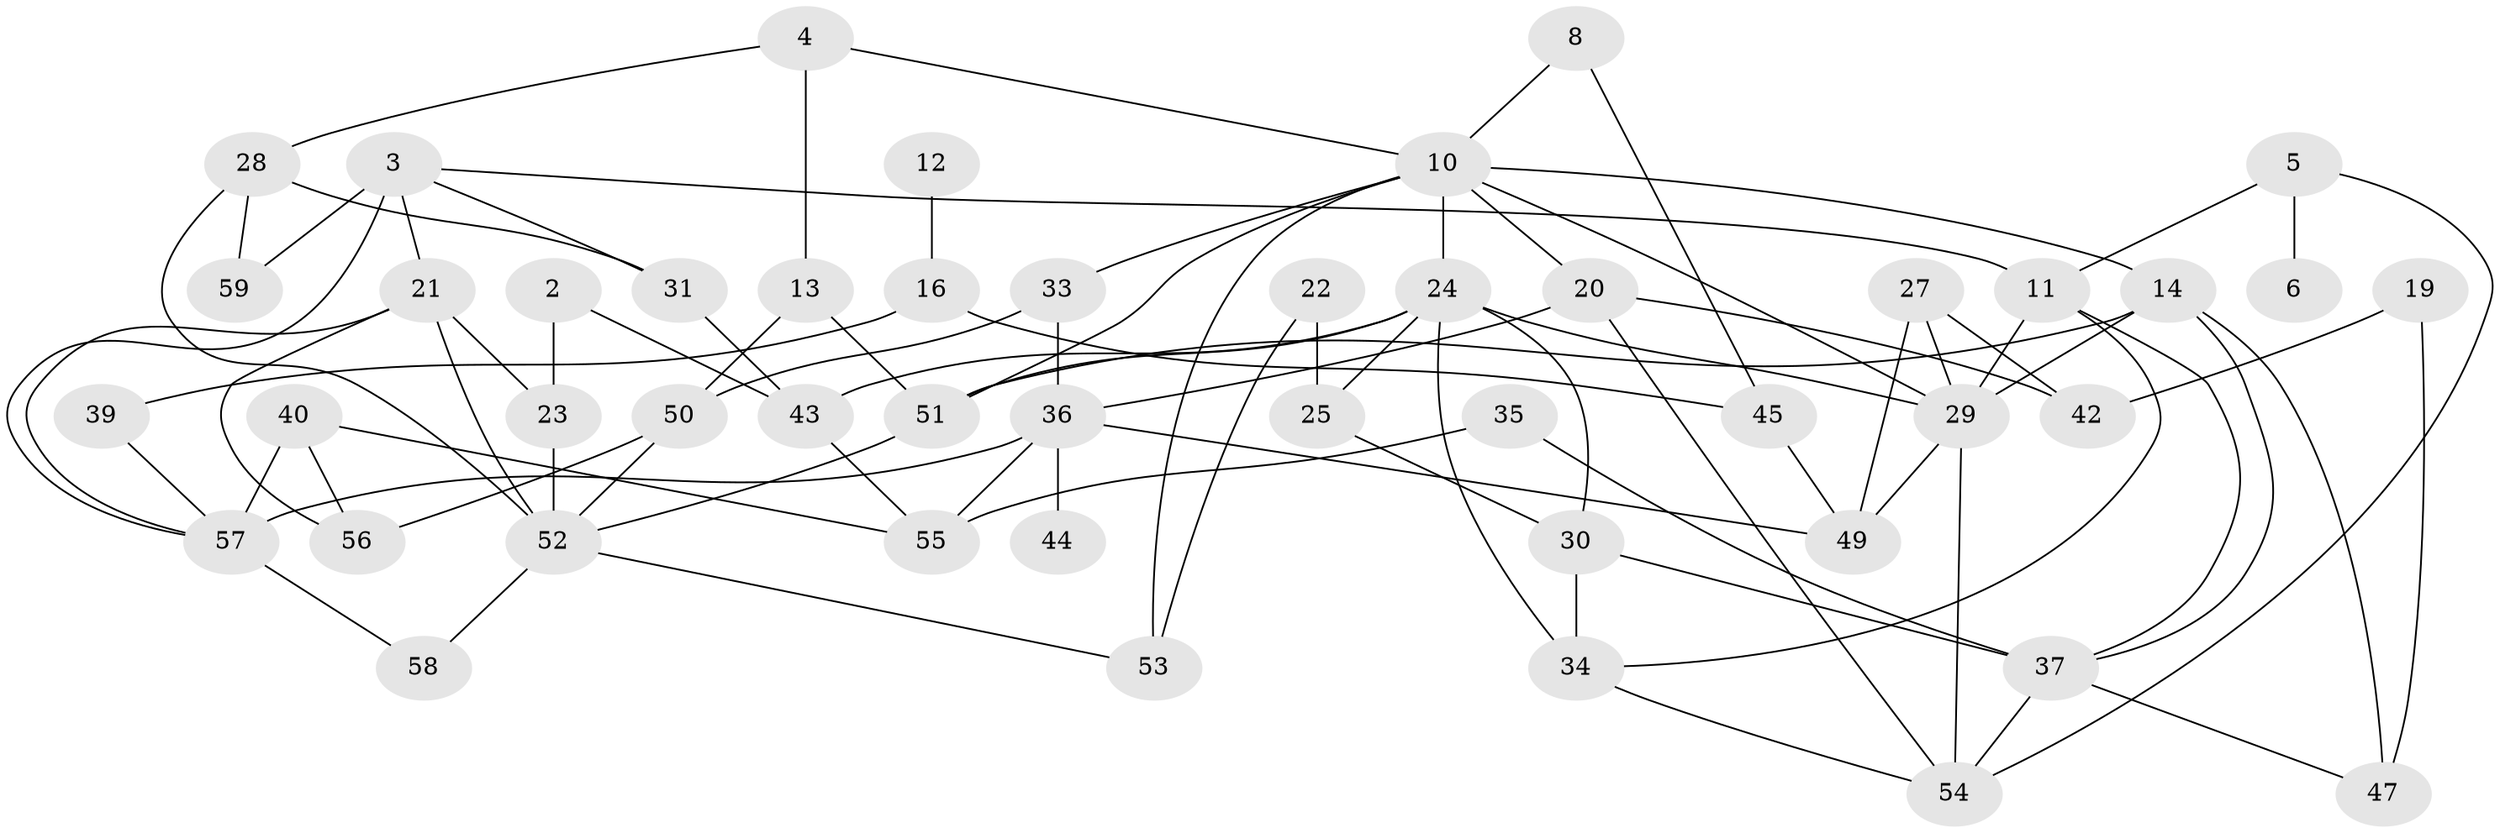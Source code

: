 // original degree distribution, {3: 0.2457627118644068, 2: 0.23728813559322035, 4: 0.17796610169491525, 0: 0.07627118644067797, 1: 0.17796610169491525, 6: 0.01694915254237288, 7: 0.00847457627118644, 5: 0.059322033898305086}
// Generated by graph-tools (version 1.1) at 2025/00/03/09/25 03:00:55]
// undirected, 47 vertices, 87 edges
graph export_dot {
graph [start="1"]
  node [color=gray90,style=filled];
  2;
  3;
  4;
  5;
  6;
  8;
  10;
  11;
  12;
  13;
  14;
  16;
  19;
  20;
  21;
  22;
  23;
  24;
  25;
  27;
  28;
  29;
  30;
  31;
  33;
  34;
  35;
  36;
  37;
  39;
  40;
  42;
  43;
  44;
  45;
  47;
  49;
  50;
  51;
  52;
  53;
  54;
  55;
  56;
  57;
  58;
  59;
  2 -- 23 [weight=1.0];
  2 -- 43 [weight=1.0];
  3 -- 11 [weight=1.0];
  3 -- 21 [weight=1.0];
  3 -- 31 [weight=1.0];
  3 -- 57 [weight=1.0];
  3 -- 59 [weight=2.0];
  4 -- 10 [weight=1.0];
  4 -- 13 [weight=1.0];
  4 -- 28 [weight=1.0];
  5 -- 6 [weight=1.0];
  5 -- 11 [weight=1.0];
  5 -- 54 [weight=1.0];
  8 -- 10 [weight=1.0];
  8 -- 45 [weight=1.0];
  10 -- 14 [weight=1.0];
  10 -- 20 [weight=1.0];
  10 -- 24 [weight=1.0];
  10 -- 29 [weight=1.0];
  10 -- 33 [weight=1.0];
  10 -- 51 [weight=1.0];
  10 -- 53 [weight=1.0];
  11 -- 29 [weight=1.0];
  11 -- 34 [weight=1.0];
  11 -- 37 [weight=1.0];
  12 -- 16 [weight=2.0];
  13 -- 50 [weight=1.0];
  13 -- 51 [weight=1.0];
  14 -- 29 [weight=1.0];
  14 -- 37 [weight=1.0];
  14 -- 47 [weight=1.0];
  14 -- 51 [weight=1.0];
  16 -- 39 [weight=1.0];
  16 -- 45 [weight=1.0];
  19 -- 42 [weight=1.0];
  19 -- 47 [weight=1.0];
  20 -- 36 [weight=1.0];
  20 -- 42 [weight=1.0];
  20 -- 54 [weight=1.0];
  21 -- 23 [weight=1.0];
  21 -- 52 [weight=1.0];
  21 -- 56 [weight=1.0];
  21 -- 57 [weight=1.0];
  22 -- 25 [weight=1.0];
  22 -- 53 [weight=1.0];
  23 -- 52 [weight=1.0];
  24 -- 25 [weight=1.0];
  24 -- 29 [weight=1.0];
  24 -- 30 [weight=1.0];
  24 -- 34 [weight=1.0];
  24 -- 43 [weight=1.0];
  24 -- 51 [weight=1.0];
  25 -- 30 [weight=1.0];
  27 -- 29 [weight=1.0];
  27 -- 42 [weight=1.0];
  27 -- 49 [weight=1.0];
  28 -- 31 [weight=1.0];
  28 -- 52 [weight=1.0];
  28 -- 59 [weight=1.0];
  29 -- 49 [weight=1.0];
  29 -- 54 [weight=1.0];
  30 -- 34 [weight=1.0];
  30 -- 37 [weight=1.0];
  31 -- 43 [weight=1.0];
  33 -- 36 [weight=1.0];
  33 -- 50 [weight=1.0];
  34 -- 54 [weight=1.0];
  35 -- 37 [weight=2.0];
  35 -- 55 [weight=2.0];
  36 -- 44 [weight=1.0];
  36 -- 49 [weight=1.0];
  36 -- 55 [weight=1.0];
  36 -- 57 [weight=2.0];
  37 -- 47 [weight=1.0];
  37 -- 54 [weight=1.0];
  39 -- 57 [weight=1.0];
  40 -- 55 [weight=1.0];
  40 -- 56 [weight=1.0];
  40 -- 57 [weight=1.0];
  43 -- 55 [weight=1.0];
  45 -- 49 [weight=1.0];
  50 -- 52 [weight=1.0];
  50 -- 56 [weight=1.0];
  51 -- 52 [weight=1.0];
  52 -- 53 [weight=1.0];
  52 -- 58 [weight=1.0];
  57 -- 58 [weight=1.0];
}
